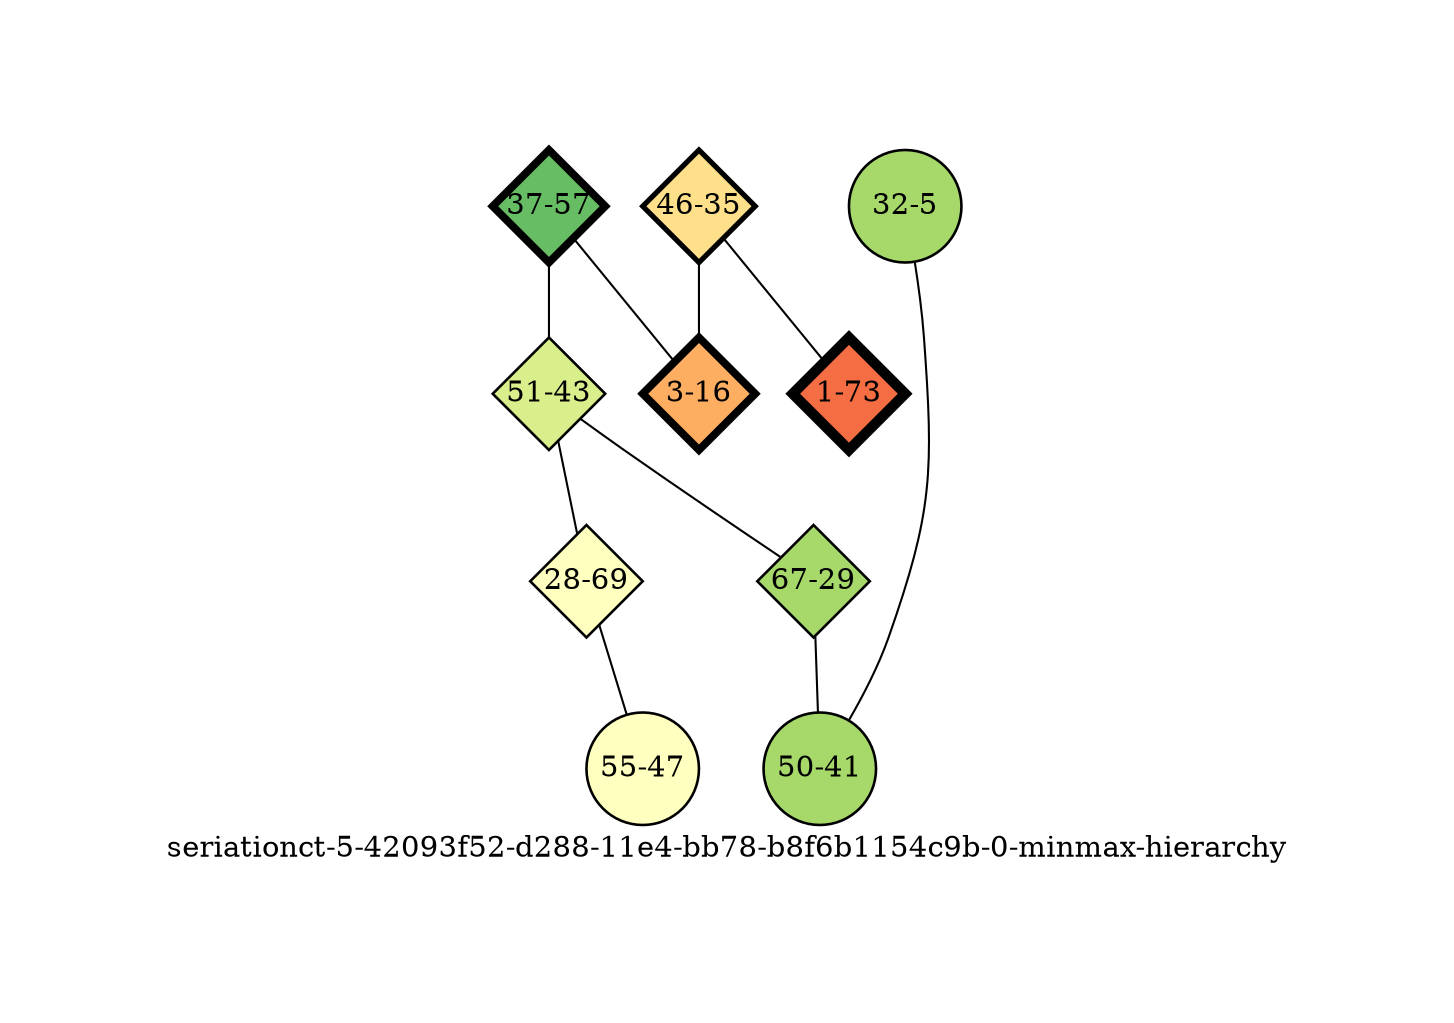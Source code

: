 strict graph "seriationct-5-42093f52-d288-11e4-bb78-b8f6b1154c9b-0-minmax-hierarchy" {
labelloc=b;
ratio=auto;
pad="1.0";
label="seriationct-5-42093f52-d288-11e4-bb78-b8f6b1154c9b-0-minmax-hierarchy";
node [width="0.75", style=filled, fixedsize=true, height="0.75", shape=circle, label=""];
0 [xCoordinate="57.0", appears_in_slice=3, yCoordinate="37.0", level=child, colorscheme=rdylgn11, child_of=root, short_label="37-57", label="37-57", shape=diamond, fillcolor=9, size="1168.06409603", parent_node="assemblage-13-15", id=0, penwidth="3.75"];
1 [xCoordinate="5.0", appears_in_slice=1, yCoordinate="32.0", level=grandchild, colorscheme=rdylgn11, child_of="assemblage-67-29", short_label="32-5", label="32-5", shape=circle, fillcolor=8, size="46.2980369906", parent_node="assemblage-67-29", id=2, penwidth="1.25"];
2 [xCoordinate="43.0", appears_in_slice=1, yCoordinate="51.0", level=child, colorscheme=rdylgn11, child_of=root, short_label="51-43", label="51-43", shape=diamond, fillcolor=7, size="46.2980369906", parent_node="assemblage-13-15", id=1, penwidth="1.25"];
3 [xCoordinate="29.0", appears_in_slice=1, yCoordinate="67.0", level=child, colorscheme=rdylgn11, child_of=root, short_label="67-29", label="67-29", shape=diamond, fillcolor=8, size="46.2980369906", parent_node="assemblage-13-15", id=9, penwidth="1.25"];
4 [xCoordinate="69.0", appears_in_slice=1, yCoordinate="28.0", level=child, colorscheme=rdylgn11, child_of=root, short_label="28-69", label="28-69", shape=diamond, fillcolor=6, size="46.2980369906", parent_node="assemblage-13-15", id=3, penwidth="1.25"];
5 [xCoordinate="47.0", appears_in_slice=1, yCoordinate="55.0", level=grandchild, colorscheme=rdylgn11, child_of="assemblage-28-69", short_label="55-47", label="55-47", shape=circle, fillcolor=6, size="46.2980369906", parent_node="assemblage-28-69", id=5, penwidth="1.25"];
6 [xCoordinate="41.0", appears_in_slice=1, yCoordinate="50.0", level=grandchild, colorscheme=rdylgn11, child_of="assemblage-67-29", short_label="50-41", label="50-41", shape=circle, fillcolor=8, size="46.2980369906", parent_node="assemblage-67-29", id=4, penwidth="1.25"];
7 [xCoordinate="35.0", appears_in_slice=2, yCoordinate="46.0", level=child, colorscheme=rdylgn11, child_of=root, short_label="46-35", label="46-35", shape=diamond, fillcolor=5, size="1174.8660963", parent_node="assemblage-13-15", id=7, penwidth="2.5"];
8 [xCoordinate="16.0", appears_in_slice=3, yCoordinate="3.0", level=child, colorscheme=rdylgn11, child_of=root, short_label="3-16", label="3-16", shape=diamond, fillcolor=4, size="1168.06409603", parent_node="assemblage-13-15", id=8, penwidth="3.75"];
9 [xCoordinate="73.0", appears_in_slice=4, yCoordinate="1.0", level=child, colorscheme=rdylgn11, child_of=root, short_label="1-73", label="1-73", shape=diamond, fillcolor=3, size="1211.21748969", parent_node="assemblage-13-15", id=6, penwidth="5.0"];
0 -- 8  [inverseweight="64.5655095587", weight="0.015488145402"];
0 -- 2  [inverseweight="1.21118984681", weight="0.825634397968"];
1 -- 6  [inverseweight="4.60453331694", weight="0.217177275343"];
2 -- 3  [inverseweight="1.96007535302", weight="0.510184467377"];
2 -- 4  [inverseweight="1.59728384873", weight="0.626062800795"];
3 -- 6  [inverseweight="1.98790367062", weight="0.503042483789"];
4 -- 5  [inverseweight="4.30942393626", weight="0.232049576647"];
7 -- 8  [inverseweight="11715.2475884", weight="8.53588447408e-05"];
7 -- 9  [inverseweight="48609.3485659", weight="2.05721744788e-05"];
}
